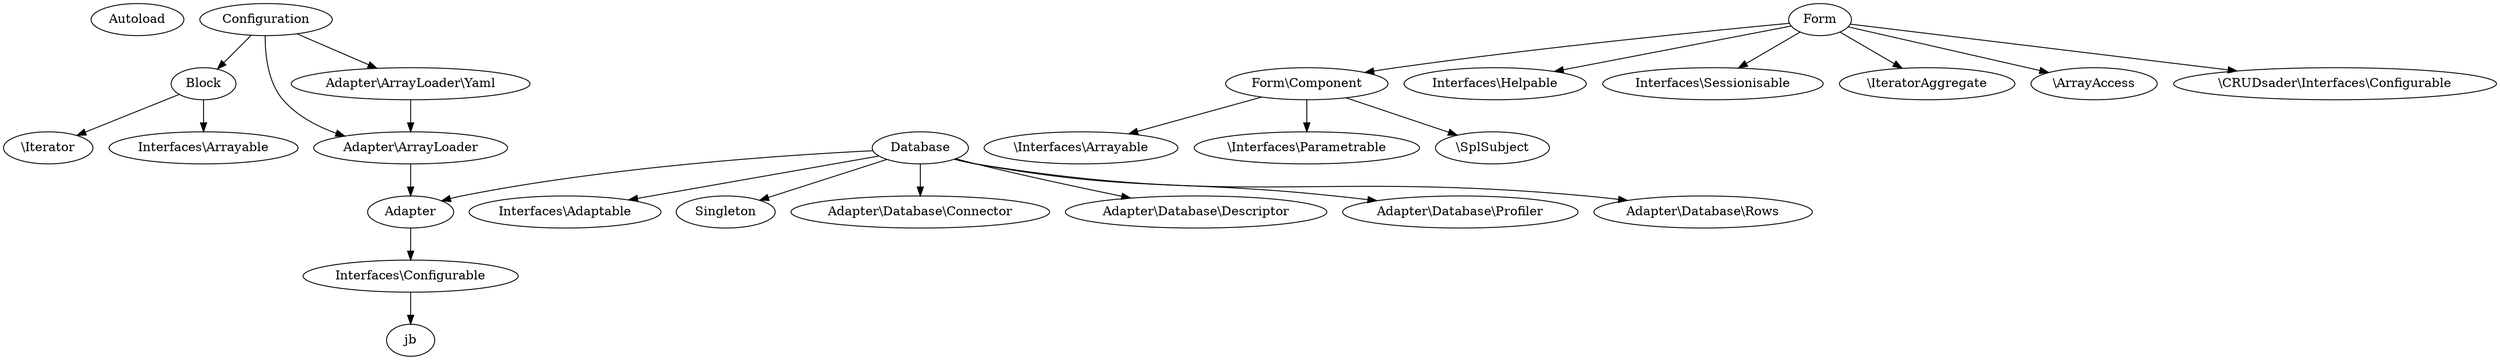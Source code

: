 digraph G {

Autoload
Block -> "\\Iterator"
Block -> "Interfaces\\Arrayable"

Configuration -> Block
Configuration -> "Adapter\\ArrayLoader"
Configuration -> "Adapter\\ArrayLoader\\Yaml"

Adapter -> "Interfaces\\Configurable"
"Adapter\\ArrayLoader" -> Adapter
"Interfaces\\Configurable" -> jb

"Adapter\\ArrayLoader\\Yaml" -> "Adapter\\ArrayLoader"
"Database" -> "Interfaces\\Adaptable"
"Database" -> "Singleton"
"Database" -> Adapter
"Database" -> "Adapter\\Database\\Connector"
"Database" -> "Adapter\\Database\\Descriptor"
"Database" -> "Adapter\\Database\\Profiler"
"Database" -> "Adapter\\Database\\Rows"
"Form" -> "Form\\Component"
"Form" -> "Interfaces\\Helpable"
"Form" ->  "Interfaces\\Sessionisable"
"Form" ->  "\\IteratorAggregate"
"Form" ->  "\\ArrayAccess"
"Form" ->  "\\CRUDsader\\Interfaces\\Configurable"
"Form\\Component" ->  "\\Interfaces\\Arrayable"
"Form\\Component" ->  "\\Interfaces\\Parametrable"
"Form\\Component" ->   "\\SplSubject"

#Configuration -> "Adapter\\ArrayLoader\\Yaml"


#	start [shape=Mdiamond];
#	end [shape=Msquare];
#subgraph cluster_0 {
#		style=filled;
#		color=lightgrey;
#		node [style=filled,color=white];
#		a0 -> a1 -> a2 -> a3;
#		label = "process #1";
#	}
}